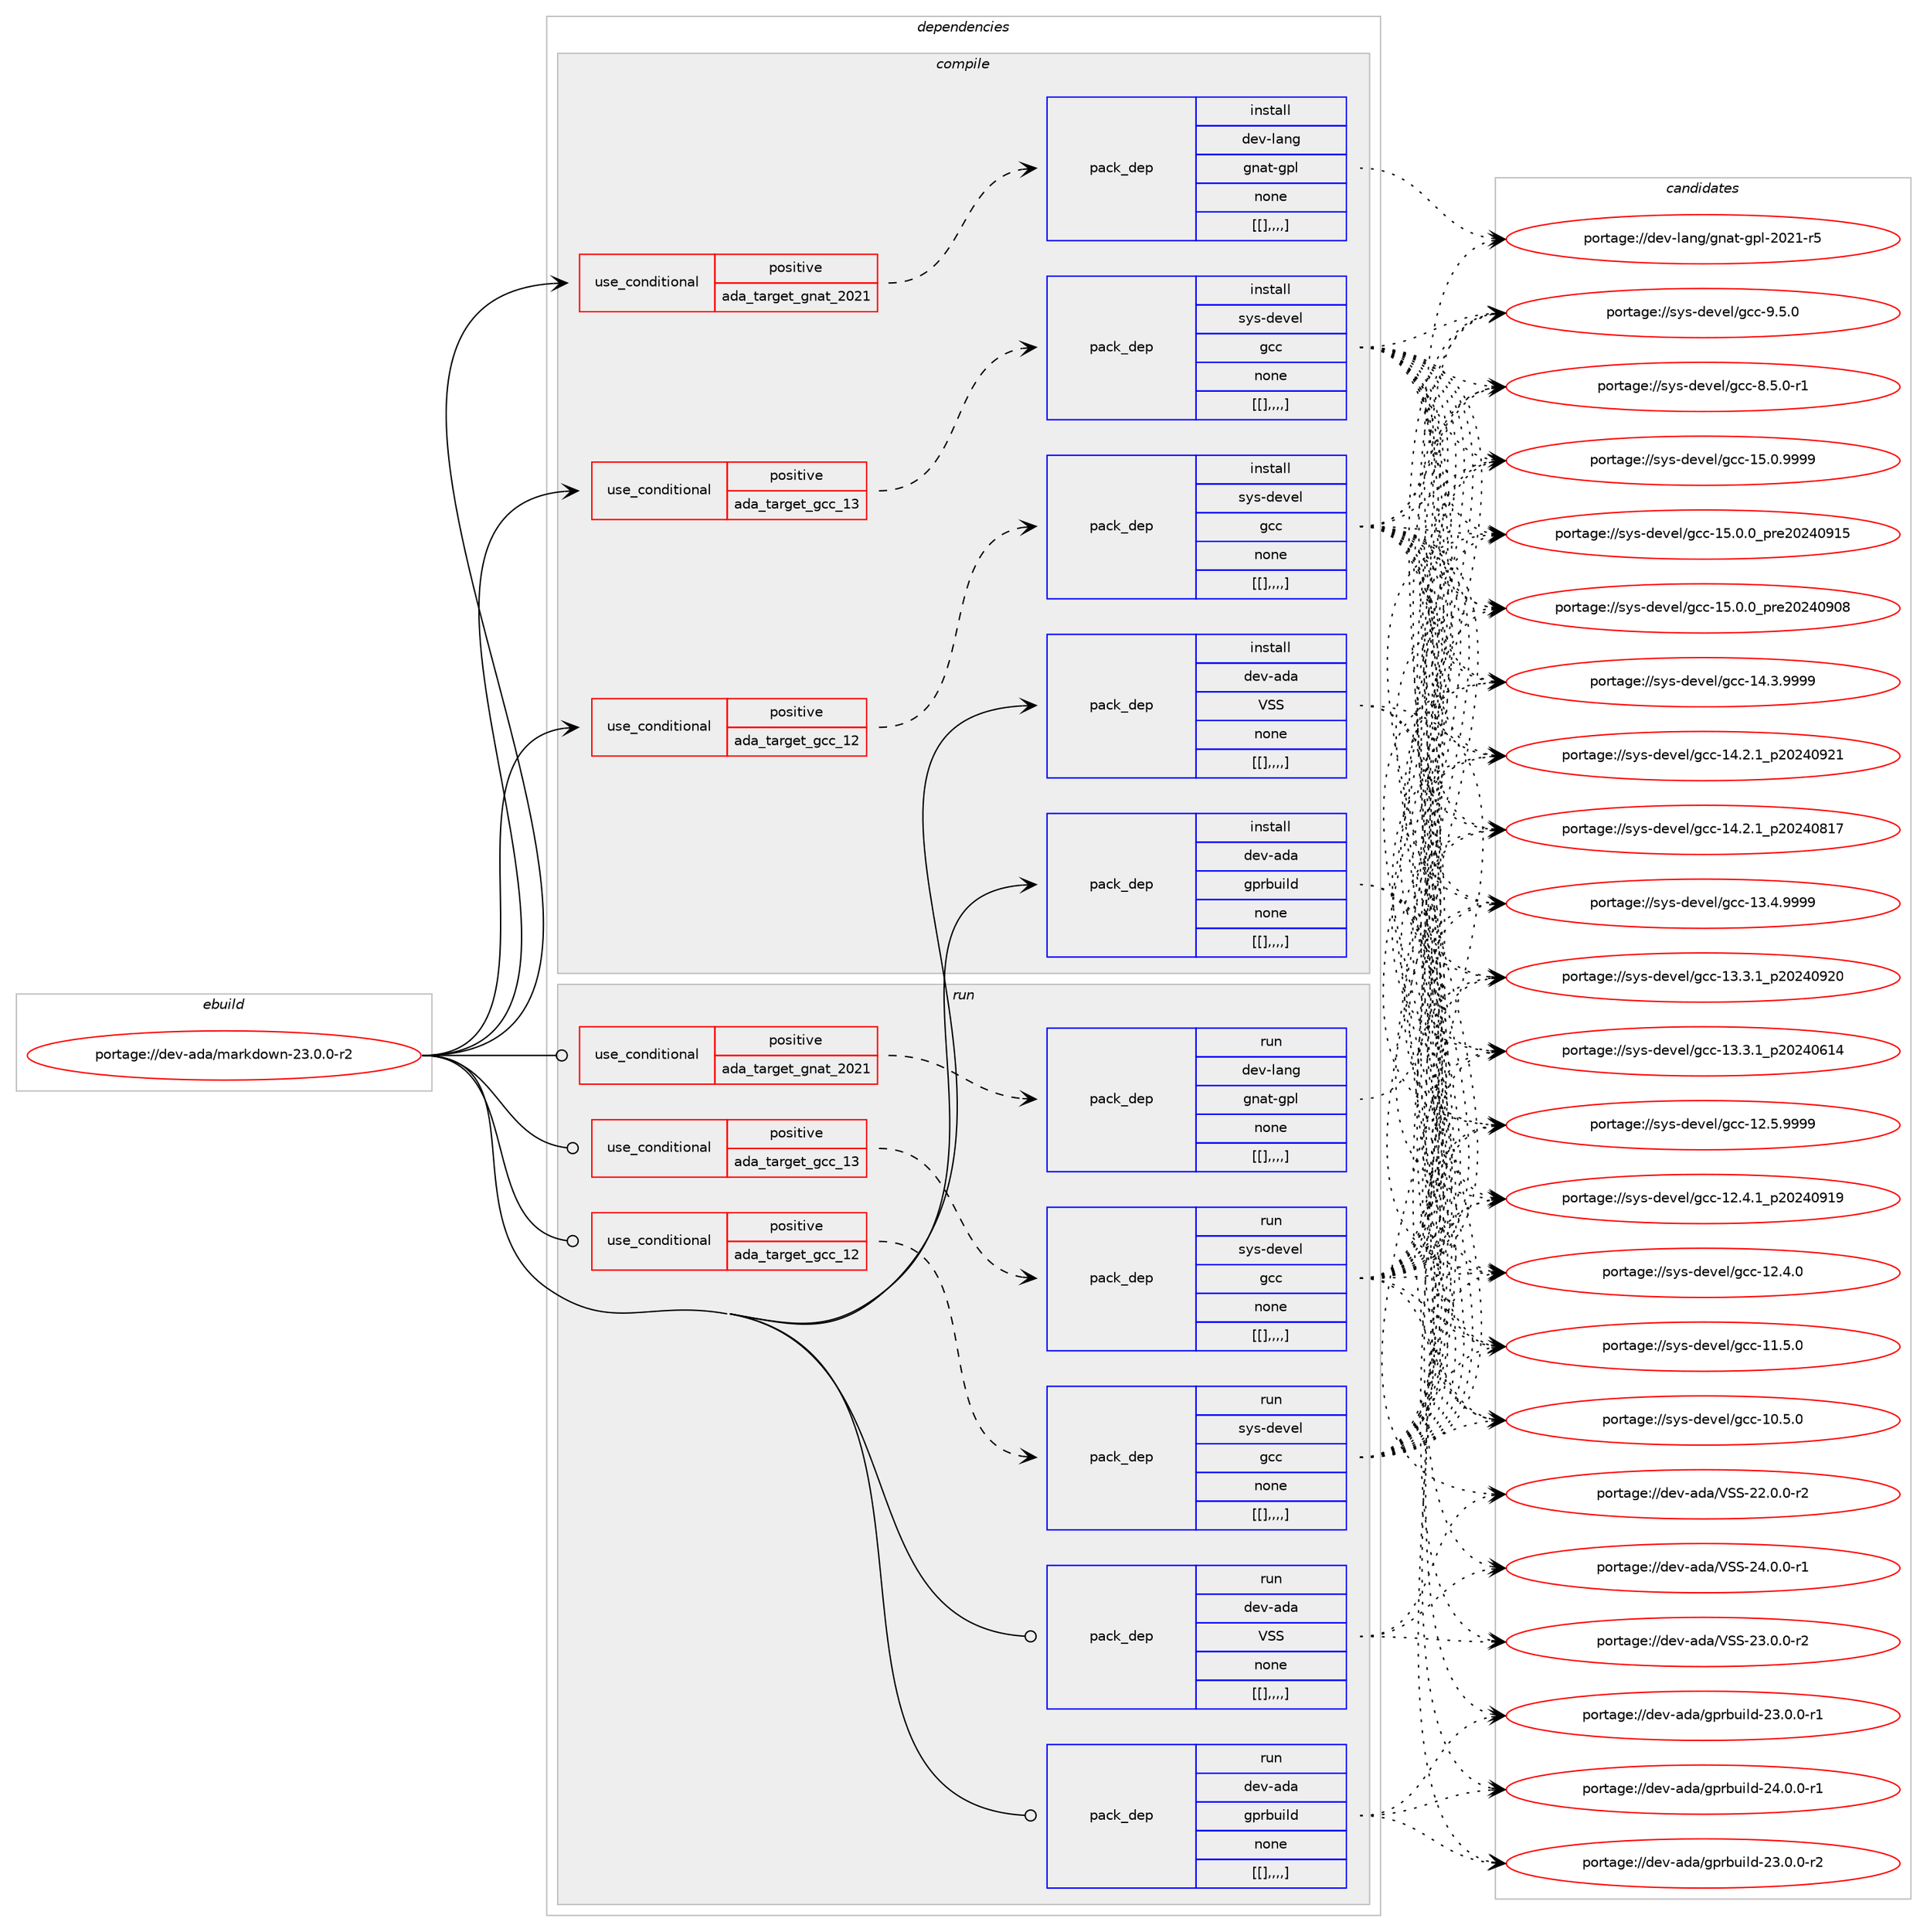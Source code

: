digraph prolog {

# *************
# Graph options
# *************

newrank=true;
concentrate=true;
compound=true;
graph [rankdir=LR,fontname=Helvetica,fontsize=10,ranksep=1.5];#, ranksep=2.5, nodesep=0.2];
edge  [arrowhead=vee];
node  [fontname=Helvetica,fontsize=10];

# **********
# The ebuild
# **********

subgraph cluster_leftcol {
color=gray;
label=<<i>ebuild</i>>;
id [label="portage://dev-ada/markdown-23.0.0-r2", color=red, width=4, href="../dev-ada/markdown-23.0.0-r2.svg"];
}

# ****************
# The dependencies
# ****************

subgraph cluster_midcol {
color=gray;
label=<<i>dependencies</i>>;
subgraph cluster_compile {
fillcolor="#eeeeee";
style=filled;
label=<<i>compile</i>>;
subgraph cond16883 {
dependency63764 [label=<<TABLE BORDER="0" CELLBORDER="1" CELLSPACING="0" CELLPADDING="4"><TR><TD ROWSPAN="3" CELLPADDING="10">use_conditional</TD></TR><TR><TD>positive</TD></TR><TR><TD>ada_target_gcc_12</TD></TR></TABLE>>, shape=none, color=red];
subgraph pack45964 {
dependency63765 [label=<<TABLE BORDER="0" CELLBORDER="1" CELLSPACING="0" CELLPADDING="4" WIDTH="220"><TR><TD ROWSPAN="6" CELLPADDING="30">pack_dep</TD></TR><TR><TD WIDTH="110">install</TD></TR><TR><TD>sys-devel</TD></TR><TR><TD>gcc</TD></TR><TR><TD>none</TD></TR><TR><TD>[[],,,,]</TD></TR></TABLE>>, shape=none, color=blue];
}
dependency63764:e -> dependency63765:w [weight=20,style="dashed",arrowhead="vee"];
}
id:e -> dependency63764:w [weight=20,style="solid",arrowhead="vee"];
subgraph cond16884 {
dependency63766 [label=<<TABLE BORDER="0" CELLBORDER="1" CELLSPACING="0" CELLPADDING="4"><TR><TD ROWSPAN="3" CELLPADDING="10">use_conditional</TD></TR><TR><TD>positive</TD></TR><TR><TD>ada_target_gcc_13</TD></TR></TABLE>>, shape=none, color=red];
subgraph pack45965 {
dependency63767 [label=<<TABLE BORDER="0" CELLBORDER="1" CELLSPACING="0" CELLPADDING="4" WIDTH="220"><TR><TD ROWSPAN="6" CELLPADDING="30">pack_dep</TD></TR><TR><TD WIDTH="110">install</TD></TR><TR><TD>sys-devel</TD></TR><TR><TD>gcc</TD></TR><TR><TD>none</TD></TR><TR><TD>[[],,,,]</TD></TR></TABLE>>, shape=none, color=blue];
}
dependency63766:e -> dependency63767:w [weight=20,style="dashed",arrowhead="vee"];
}
id:e -> dependency63766:w [weight=20,style="solid",arrowhead="vee"];
subgraph cond16885 {
dependency63768 [label=<<TABLE BORDER="0" CELLBORDER="1" CELLSPACING="0" CELLPADDING="4"><TR><TD ROWSPAN="3" CELLPADDING="10">use_conditional</TD></TR><TR><TD>positive</TD></TR><TR><TD>ada_target_gnat_2021</TD></TR></TABLE>>, shape=none, color=red];
subgraph pack45966 {
dependency63769 [label=<<TABLE BORDER="0" CELLBORDER="1" CELLSPACING="0" CELLPADDING="4" WIDTH="220"><TR><TD ROWSPAN="6" CELLPADDING="30">pack_dep</TD></TR><TR><TD WIDTH="110">install</TD></TR><TR><TD>dev-lang</TD></TR><TR><TD>gnat-gpl</TD></TR><TR><TD>none</TD></TR><TR><TD>[[],,,,]</TD></TR></TABLE>>, shape=none, color=blue];
}
dependency63768:e -> dependency63769:w [weight=20,style="dashed",arrowhead="vee"];
}
id:e -> dependency63768:w [weight=20,style="solid",arrowhead="vee"];
subgraph pack45967 {
dependency63770 [label=<<TABLE BORDER="0" CELLBORDER="1" CELLSPACING="0" CELLPADDING="4" WIDTH="220"><TR><TD ROWSPAN="6" CELLPADDING="30">pack_dep</TD></TR><TR><TD WIDTH="110">install</TD></TR><TR><TD>dev-ada</TD></TR><TR><TD>VSS</TD></TR><TR><TD>none</TD></TR><TR><TD>[[],,,,]</TD></TR></TABLE>>, shape=none, color=blue];
}
id:e -> dependency63770:w [weight=20,style="solid",arrowhead="vee"];
subgraph pack45968 {
dependency63771 [label=<<TABLE BORDER="0" CELLBORDER="1" CELLSPACING="0" CELLPADDING="4" WIDTH="220"><TR><TD ROWSPAN="6" CELLPADDING="30">pack_dep</TD></TR><TR><TD WIDTH="110">install</TD></TR><TR><TD>dev-ada</TD></TR><TR><TD>gprbuild</TD></TR><TR><TD>none</TD></TR><TR><TD>[[],,,,]</TD></TR></TABLE>>, shape=none, color=blue];
}
id:e -> dependency63771:w [weight=20,style="solid",arrowhead="vee"];
}
subgraph cluster_compileandrun {
fillcolor="#eeeeee";
style=filled;
label=<<i>compile and run</i>>;
}
subgraph cluster_run {
fillcolor="#eeeeee";
style=filled;
label=<<i>run</i>>;
subgraph cond16886 {
dependency63772 [label=<<TABLE BORDER="0" CELLBORDER="1" CELLSPACING="0" CELLPADDING="4"><TR><TD ROWSPAN="3" CELLPADDING="10">use_conditional</TD></TR><TR><TD>positive</TD></TR><TR><TD>ada_target_gcc_12</TD></TR></TABLE>>, shape=none, color=red];
subgraph pack45969 {
dependency63773 [label=<<TABLE BORDER="0" CELLBORDER="1" CELLSPACING="0" CELLPADDING="4" WIDTH="220"><TR><TD ROWSPAN="6" CELLPADDING="30">pack_dep</TD></TR><TR><TD WIDTH="110">run</TD></TR><TR><TD>sys-devel</TD></TR><TR><TD>gcc</TD></TR><TR><TD>none</TD></TR><TR><TD>[[],,,,]</TD></TR></TABLE>>, shape=none, color=blue];
}
dependency63772:e -> dependency63773:w [weight=20,style="dashed",arrowhead="vee"];
}
id:e -> dependency63772:w [weight=20,style="solid",arrowhead="odot"];
subgraph cond16887 {
dependency63774 [label=<<TABLE BORDER="0" CELLBORDER="1" CELLSPACING="0" CELLPADDING="4"><TR><TD ROWSPAN="3" CELLPADDING="10">use_conditional</TD></TR><TR><TD>positive</TD></TR><TR><TD>ada_target_gcc_13</TD></TR></TABLE>>, shape=none, color=red];
subgraph pack45970 {
dependency63775 [label=<<TABLE BORDER="0" CELLBORDER="1" CELLSPACING="0" CELLPADDING="4" WIDTH="220"><TR><TD ROWSPAN="6" CELLPADDING="30">pack_dep</TD></TR><TR><TD WIDTH="110">run</TD></TR><TR><TD>sys-devel</TD></TR><TR><TD>gcc</TD></TR><TR><TD>none</TD></TR><TR><TD>[[],,,,]</TD></TR></TABLE>>, shape=none, color=blue];
}
dependency63774:e -> dependency63775:w [weight=20,style="dashed",arrowhead="vee"];
}
id:e -> dependency63774:w [weight=20,style="solid",arrowhead="odot"];
subgraph cond16888 {
dependency63776 [label=<<TABLE BORDER="0" CELLBORDER="1" CELLSPACING="0" CELLPADDING="4"><TR><TD ROWSPAN="3" CELLPADDING="10">use_conditional</TD></TR><TR><TD>positive</TD></TR><TR><TD>ada_target_gnat_2021</TD></TR></TABLE>>, shape=none, color=red];
subgraph pack45971 {
dependency63777 [label=<<TABLE BORDER="0" CELLBORDER="1" CELLSPACING="0" CELLPADDING="4" WIDTH="220"><TR><TD ROWSPAN="6" CELLPADDING="30">pack_dep</TD></TR><TR><TD WIDTH="110">run</TD></TR><TR><TD>dev-lang</TD></TR><TR><TD>gnat-gpl</TD></TR><TR><TD>none</TD></TR><TR><TD>[[],,,,]</TD></TR></TABLE>>, shape=none, color=blue];
}
dependency63776:e -> dependency63777:w [weight=20,style="dashed",arrowhead="vee"];
}
id:e -> dependency63776:w [weight=20,style="solid",arrowhead="odot"];
subgraph pack45972 {
dependency63778 [label=<<TABLE BORDER="0" CELLBORDER="1" CELLSPACING="0" CELLPADDING="4" WIDTH="220"><TR><TD ROWSPAN="6" CELLPADDING="30">pack_dep</TD></TR><TR><TD WIDTH="110">run</TD></TR><TR><TD>dev-ada</TD></TR><TR><TD>VSS</TD></TR><TR><TD>none</TD></TR><TR><TD>[[],,,,]</TD></TR></TABLE>>, shape=none, color=blue];
}
id:e -> dependency63778:w [weight=20,style="solid",arrowhead="odot"];
subgraph pack45973 {
dependency63779 [label=<<TABLE BORDER="0" CELLBORDER="1" CELLSPACING="0" CELLPADDING="4" WIDTH="220"><TR><TD ROWSPAN="6" CELLPADDING="30">pack_dep</TD></TR><TR><TD WIDTH="110">run</TD></TR><TR><TD>dev-ada</TD></TR><TR><TD>gprbuild</TD></TR><TR><TD>none</TD></TR><TR><TD>[[],,,,]</TD></TR></TABLE>>, shape=none, color=blue];
}
id:e -> dependency63779:w [weight=20,style="solid",arrowhead="odot"];
}
}

# **************
# The candidates
# **************

subgraph cluster_choices {
rank=same;
color=gray;
label=<<i>candidates</i>>;

subgraph choice45964 {
color=black;
nodesep=1;
choice1151211154510010111810110847103999945495346484657575757 [label="portage://sys-devel/gcc-15.0.9999", color=red, width=4,href="../sys-devel/gcc-15.0.9999.svg"];
choice1151211154510010111810110847103999945495346484648951121141015048505248574953 [label="portage://sys-devel/gcc-15.0.0_pre20240915", color=red, width=4,href="../sys-devel/gcc-15.0.0_pre20240915.svg"];
choice1151211154510010111810110847103999945495346484648951121141015048505248574856 [label="portage://sys-devel/gcc-15.0.0_pre20240908", color=red, width=4,href="../sys-devel/gcc-15.0.0_pre20240908.svg"];
choice1151211154510010111810110847103999945495246514657575757 [label="portage://sys-devel/gcc-14.3.9999", color=red, width=4,href="../sys-devel/gcc-14.3.9999.svg"];
choice1151211154510010111810110847103999945495246504649951125048505248575049 [label="portage://sys-devel/gcc-14.2.1_p20240921", color=red, width=4,href="../sys-devel/gcc-14.2.1_p20240921.svg"];
choice1151211154510010111810110847103999945495246504649951125048505248564955 [label="portage://sys-devel/gcc-14.2.1_p20240817", color=red, width=4,href="../sys-devel/gcc-14.2.1_p20240817.svg"];
choice1151211154510010111810110847103999945495146524657575757 [label="portage://sys-devel/gcc-13.4.9999", color=red, width=4,href="../sys-devel/gcc-13.4.9999.svg"];
choice1151211154510010111810110847103999945495146514649951125048505248575048 [label="portage://sys-devel/gcc-13.3.1_p20240920", color=red, width=4,href="../sys-devel/gcc-13.3.1_p20240920.svg"];
choice1151211154510010111810110847103999945495146514649951125048505248544952 [label="portage://sys-devel/gcc-13.3.1_p20240614", color=red, width=4,href="../sys-devel/gcc-13.3.1_p20240614.svg"];
choice1151211154510010111810110847103999945495046534657575757 [label="portage://sys-devel/gcc-12.5.9999", color=red, width=4,href="../sys-devel/gcc-12.5.9999.svg"];
choice1151211154510010111810110847103999945495046524649951125048505248574957 [label="portage://sys-devel/gcc-12.4.1_p20240919", color=red, width=4,href="../sys-devel/gcc-12.4.1_p20240919.svg"];
choice1151211154510010111810110847103999945495046524648 [label="portage://sys-devel/gcc-12.4.0", color=red, width=4,href="../sys-devel/gcc-12.4.0.svg"];
choice1151211154510010111810110847103999945494946534648 [label="portage://sys-devel/gcc-11.5.0", color=red, width=4,href="../sys-devel/gcc-11.5.0.svg"];
choice1151211154510010111810110847103999945494846534648 [label="portage://sys-devel/gcc-10.5.0", color=red, width=4,href="../sys-devel/gcc-10.5.0.svg"];
choice11512111545100101118101108471039999455746534648 [label="portage://sys-devel/gcc-9.5.0", color=red, width=4,href="../sys-devel/gcc-9.5.0.svg"];
choice115121115451001011181011084710399994556465346484511449 [label="portage://sys-devel/gcc-8.5.0-r1", color=red, width=4,href="../sys-devel/gcc-8.5.0-r1.svg"];
dependency63765:e -> choice1151211154510010111810110847103999945495346484657575757:w [style=dotted,weight="100"];
dependency63765:e -> choice1151211154510010111810110847103999945495346484648951121141015048505248574953:w [style=dotted,weight="100"];
dependency63765:e -> choice1151211154510010111810110847103999945495346484648951121141015048505248574856:w [style=dotted,weight="100"];
dependency63765:e -> choice1151211154510010111810110847103999945495246514657575757:w [style=dotted,weight="100"];
dependency63765:e -> choice1151211154510010111810110847103999945495246504649951125048505248575049:w [style=dotted,weight="100"];
dependency63765:e -> choice1151211154510010111810110847103999945495246504649951125048505248564955:w [style=dotted,weight="100"];
dependency63765:e -> choice1151211154510010111810110847103999945495146524657575757:w [style=dotted,weight="100"];
dependency63765:e -> choice1151211154510010111810110847103999945495146514649951125048505248575048:w [style=dotted,weight="100"];
dependency63765:e -> choice1151211154510010111810110847103999945495146514649951125048505248544952:w [style=dotted,weight="100"];
dependency63765:e -> choice1151211154510010111810110847103999945495046534657575757:w [style=dotted,weight="100"];
dependency63765:e -> choice1151211154510010111810110847103999945495046524649951125048505248574957:w [style=dotted,weight="100"];
dependency63765:e -> choice1151211154510010111810110847103999945495046524648:w [style=dotted,weight="100"];
dependency63765:e -> choice1151211154510010111810110847103999945494946534648:w [style=dotted,weight="100"];
dependency63765:e -> choice1151211154510010111810110847103999945494846534648:w [style=dotted,weight="100"];
dependency63765:e -> choice11512111545100101118101108471039999455746534648:w [style=dotted,weight="100"];
dependency63765:e -> choice115121115451001011181011084710399994556465346484511449:w [style=dotted,weight="100"];
}
subgraph choice45965 {
color=black;
nodesep=1;
choice1151211154510010111810110847103999945495346484657575757 [label="portage://sys-devel/gcc-15.0.9999", color=red, width=4,href="../sys-devel/gcc-15.0.9999.svg"];
choice1151211154510010111810110847103999945495346484648951121141015048505248574953 [label="portage://sys-devel/gcc-15.0.0_pre20240915", color=red, width=4,href="../sys-devel/gcc-15.0.0_pre20240915.svg"];
choice1151211154510010111810110847103999945495346484648951121141015048505248574856 [label="portage://sys-devel/gcc-15.0.0_pre20240908", color=red, width=4,href="../sys-devel/gcc-15.0.0_pre20240908.svg"];
choice1151211154510010111810110847103999945495246514657575757 [label="portage://sys-devel/gcc-14.3.9999", color=red, width=4,href="../sys-devel/gcc-14.3.9999.svg"];
choice1151211154510010111810110847103999945495246504649951125048505248575049 [label="portage://sys-devel/gcc-14.2.1_p20240921", color=red, width=4,href="../sys-devel/gcc-14.2.1_p20240921.svg"];
choice1151211154510010111810110847103999945495246504649951125048505248564955 [label="portage://sys-devel/gcc-14.2.1_p20240817", color=red, width=4,href="../sys-devel/gcc-14.2.1_p20240817.svg"];
choice1151211154510010111810110847103999945495146524657575757 [label="portage://sys-devel/gcc-13.4.9999", color=red, width=4,href="../sys-devel/gcc-13.4.9999.svg"];
choice1151211154510010111810110847103999945495146514649951125048505248575048 [label="portage://sys-devel/gcc-13.3.1_p20240920", color=red, width=4,href="../sys-devel/gcc-13.3.1_p20240920.svg"];
choice1151211154510010111810110847103999945495146514649951125048505248544952 [label="portage://sys-devel/gcc-13.3.1_p20240614", color=red, width=4,href="../sys-devel/gcc-13.3.1_p20240614.svg"];
choice1151211154510010111810110847103999945495046534657575757 [label="portage://sys-devel/gcc-12.5.9999", color=red, width=4,href="../sys-devel/gcc-12.5.9999.svg"];
choice1151211154510010111810110847103999945495046524649951125048505248574957 [label="portage://sys-devel/gcc-12.4.1_p20240919", color=red, width=4,href="../sys-devel/gcc-12.4.1_p20240919.svg"];
choice1151211154510010111810110847103999945495046524648 [label="portage://sys-devel/gcc-12.4.0", color=red, width=4,href="../sys-devel/gcc-12.4.0.svg"];
choice1151211154510010111810110847103999945494946534648 [label="portage://sys-devel/gcc-11.5.0", color=red, width=4,href="../sys-devel/gcc-11.5.0.svg"];
choice1151211154510010111810110847103999945494846534648 [label="portage://sys-devel/gcc-10.5.0", color=red, width=4,href="../sys-devel/gcc-10.5.0.svg"];
choice11512111545100101118101108471039999455746534648 [label="portage://sys-devel/gcc-9.5.0", color=red, width=4,href="../sys-devel/gcc-9.5.0.svg"];
choice115121115451001011181011084710399994556465346484511449 [label="portage://sys-devel/gcc-8.5.0-r1", color=red, width=4,href="../sys-devel/gcc-8.5.0-r1.svg"];
dependency63767:e -> choice1151211154510010111810110847103999945495346484657575757:w [style=dotted,weight="100"];
dependency63767:e -> choice1151211154510010111810110847103999945495346484648951121141015048505248574953:w [style=dotted,weight="100"];
dependency63767:e -> choice1151211154510010111810110847103999945495346484648951121141015048505248574856:w [style=dotted,weight="100"];
dependency63767:e -> choice1151211154510010111810110847103999945495246514657575757:w [style=dotted,weight="100"];
dependency63767:e -> choice1151211154510010111810110847103999945495246504649951125048505248575049:w [style=dotted,weight="100"];
dependency63767:e -> choice1151211154510010111810110847103999945495246504649951125048505248564955:w [style=dotted,weight="100"];
dependency63767:e -> choice1151211154510010111810110847103999945495146524657575757:w [style=dotted,weight="100"];
dependency63767:e -> choice1151211154510010111810110847103999945495146514649951125048505248575048:w [style=dotted,weight="100"];
dependency63767:e -> choice1151211154510010111810110847103999945495146514649951125048505248544952:w [style=dotted,weight="100"];
dependency63767:e -> choice1151211154510010111810110847103999945495046534657575757:w [style=dotted,weight="100"];
dependency63767:e -> choice1151211154510010111810110847103999945495046524649951125048505248574957:w [style=dotted,weight="100"];
dependency63767:e -> choice1151211154510010111810110847103999945495046524648:w [style=dotted,weight="100"];
dependency63767:e -> choice1151211154510010111810110847103999945494946534648:w [style=dotted,weight="100"];
dependency63767:e -> choice1151211154510010111810110847103999945494846534648:w [style=dotted,weight="100"];
dependency63767:e -> choice11512111545100101118101108471039999455746534648:w [style=dotted,weight="100"];
dependency63767:e -> choice115121115451001011181011084710399994556465346484511449:w [style=dotted,weight="100"];
}
subgraph choice45966 {
color=black;
nodesep=1;
choice100101118451089711010347103110971164510311210845504850494511453 [label="portage://dev-lang/gnat-gpl-2021-r5", color=red, width=4,href="../dev-lang/gnat-gpl-2021-r5.svg"];
dependency63769:e -> choice100101118451089711010347103110971164510311210845504850494511453:w [style=dotted,weight="100"];
}
subgraph choice45967 {
color=black;
nodesep=1;
choice10010111845971009747868383455052464846484511449 [label="portage://dev-ada/VSS-24.0.0-r1", color=red, width=4,href="../dev-ada/VSS-24.0.0-r1.svg"];
choice10010111845971009747868383455051464846484511450 [label="portage://dev-ada/VSS-23.0.0-r2", color=red, width=4,href="../dev-ada/VSS-23.0.0-r2.svg"];
choice10010111845971009747868383455050464846484511450 [label="portage://dev-ada/VSS-22.0.0-r2", color=red, width=4,href="../dev-ada/VSS-22.0.0-r2.svg"];
dependency63770:e -> choice10010111845971009747868383455052464846484511449:w [style=dotted,weight="100"];
dependency63770:e -> choice10010111845971009747868383455051464846484511450:w [style=dotted,weight="100"];
dependency63770:e -> choice10010111845971009747868383455050464846484511450:w [style=dotted,weight="100"];
}
subgraph choice45968 {
color=black;
nodesep=1;
choice1001011184597100974710311211498117105108100455052464846484511449 [label="portage://dev-ada/gprbuild-24.0.0-r1", color=red, width=4,href="../dev-ada/gprbuild-24.0.0-r1.svg"];
choice1001011184597100974710311211498117105108100455051464846484511450 [label="portage://dev-ada/gprbuild-23.0.0-r2", color=red, width=4,href="../dev-ada/gprbuild-23.0.0-r2.svg"];
choice1001011184597100974710311211498117105108100455051464846484511449 [label="portage://dev-ada/gprbuild-23.0.0-r1", color=red, width=4,href="../dev-ada/gprbuild-23.0.0-r1.svg"];
dependency63771:e -> choice1001011184597100974710311211498117105108100455052464846484511449:w [style=dotted,weight="100"];
dependency63771:e -> choice1001011184597100974710311211498117105108100455051464846484511450:w [style=dotted,weight="100"];
dependency63771:e -> choice1001011184597100974710311211498117105108100455051464846484511449:w [style=dotted,weight="100"];
}
subgraph choice45969 {
color=black;
nodesep=1;
choice1151211154510010111810110847103999945495346484657575757 [label="portage://sys-devel/gcc-15.0.9999", color=red, width=4,href="../sys-devel/gcc-15.0.9999.svg"];
choice1151211154510010111810110847103999945495346484648951121141015048505248574953 [label="portage://sys-devel/gcc-15.0.0_pre20240915", color=red, width=4,href="../sys-devel/gcc-15.0.0_pre20240915.svg"];
choice1151211154510010111810110847103999945495346484648951121141015048505248574856 [label="portage://sys-devel/gcc-15.0.0_pre20240908", color=red, width=4,href="../sys-devel/gcc-15.0.0_pre20240908.svg"];
choice1151211154510010111810110847103999945495246514657575757 [label="portage://sys-devel/gcc-14.3.9999", color=red, width=4,href="../sys-devel/gcc-14.3.9999.svg"];
choice1151211154510010111810110847103999945495246504649951125048505248575049 [label="portage://sys-devel/gcc-14.2.1_p20240921", color=red, width=4,href="../sys-devel/gcc-14.2.1_p20240921.svg"];
choice1151211154510010111810110847103999945495246504649951125048505248564955 [label="portage://sys-devel/gcc-14.2.1_p20240817", color=red, width=4,href="../sys-devel/gcc-14.2.1_p20240817.svg"];
choice1151211154510010111810110847103999945495146524657575757 [label="portage://sys-devel/gcc-13.4.9999", color=red, width=4,href="../sys-devel/gcc-13.4.9999.svg"];
choice1151211154510010111810110847103999945495146514649951125048505248575048 [label="portage://sys-devel/gcc-13.3.1_p20240920", color=red, width=4,href="../sys-devel/gcc-13.3.1_p20240920.svg"];
choice1151211154510010111810110847103999945495146514649951125048505248544952 [label="portage://sys-devel/gcc-13.3.1_p20240614", color=red, width=4,href="../sys-devel/gcc-13.3.1_p20240614.svg"];
choice1151211154510010111810110847103999945495046534657575757 [label="portage://sys-devel/gcc-12.5.9999", color=red, width=4,href="../sys-devel/gcc-12.5.9999.svg"];
choice1151211154510010111810110847103999945495046524649951125048505248574957 [label="portage://sys-devel/gcc-12.4.1_p20240919", color=red, width=4,href="../sys-devel/gcc-12.4.1_p20240919.svg"];
choice1151211154510010111810110847103999945495046524648 [label="portage://sys-devel/gcc-12.4.0", color=red, width=4,href="../sys-devel/gcc-12.4.0.svg"];
choice1151211154510010111810110847103999945494946534648 [label="portage://sys-devel/gcc-11.5.0", color=red, width=4,href="../sys-devel/gcc-11.5.0.svg"];
choice1151211154510010111810110847103999945494846534648 [label="portage://sys-devel/gcc-10.5.0", color=red, width=4,href="../sys-devel/gcc-10.5.0.svg"];
choice11512111545100101118101108471039999455746534648 [label="portage://sys-devel/gcc-9.5.0", color=red, width=4,href="../sys-devel/gcc-9.5.0.svg"];
choice115121115451001011181011084710399994556465346484511449 [label="portage://sys-devel/gcc-8.5.0-r1", color=red, width=4,href="../sys-devel/gcc-8.5.0-r1.svg"];
dependency63773:e -> choice1151211154510010111810110847103999945495346484657575757:w [style=dotted,weight="100"];
dependency63773:e -> choice1151211154510010111810110847103999945495346484648951121141015048505248574953:w [style=dotted,weight="100"];
dependency63773:e -> choice1151211154510010111810110847103999945495346484648951121141015048505248574856:w [style=dotted,weight="100"];
dependency63773:e -> choice1151211154510010111810110847103999945495246514657575757:w [style=dotted,weight="100"];
dependency63773:e -> choice1151211154510010111810110847103999945495246504649951125048505248575049:w [style=dotted,weight="100"];
dependency63773:e -> choice1151211154510010111810110847103999945495246504649951125048505248564955:w [style=dotted,weight="100"];
dependency63773:e -> choice1151211154510010111810110847103999945495146524657575757:w [style=dotted,weight="100"];
dependency63773:e -> choice1151211154510010111810110847103999945495146514649951125048505248575048:w [style=dotted,weight="100"];
dependency63773:e -> choice1151211154510010111810110847103999945495146514649951125048505248544952:w [style=dotted,weight="100"];
dependency63773:e -> choice1151211154510010111810110847103999945495046534657575757:w [style=dotted,weight="100"];
dependency63773:e -> choice1151211154510010111810110847103999945495046524649951125048505248574957:w [style=dotted,weight="100"];
dependency63773:e -> choice1151211154510010111810110847103999945495046524648:w [style=dotted,weight="100"];
dependency63773:e -> choice1151211154510010111810110847103999945494946534648:w [style=dotted,weight="100"];
dependency63773:e -> choice1151211154510010111810110847103999945494846534648:w [style=dotted,weight="100"];
dependency63773:e -> choice11512111545100101118101108471039999455746534648:w [style=dotted,weight="100"];
dependency63773:e -> choice115121115451001011181011084710399994556465346484511449:w [style=dotted,weight="100"];
}
subgraph choice45970 {
color=black;
nodesep=1;
choice1151211154510010111810110847103999945495346484657575757 [label="portage://sys-devel/gcc-15.0.9999", color=red, width=4,href="../sys-devel/gcc-15.0.9999.svg"];
choice1151211154510010111810110847103999945495346484648951121141015048505248574953 [label="portage://sys-devel/gcc-15.0.0_pre20240915", color=red, width=4,href="../sys-devel/gcc-15.0.0_pre20240915.svg"];
choice1151211154510010111810110847103999945495346484648951121141015048505248574856 [label="portage://sys-devel/gcc-15.0.0_pre20240908", color=red, width=4,href="../sys-devel/gcc-15.0.0_pre20240908.svg"];
choice1151211154510010111810110847103999945495246514657575757 [label="portage://sys-devel/gcc-14.3.9999", color=red, width=4,href="../sys-devel/gcc-14.3.9999.svg"];
choice1151211154510010111810110847103999945495246504649951125048505248575049 [label="portage://sys-devel/gcc-14.2.1_p20240921", color=red, width=4,href="../sys-devel/gcc-14.2.1_p20240921.svg"];
choice1151211154510010111810110847103999945495246504649951125048505248564955 [label="portage://sys-devel/gcc-14.2.1_p20240817", color=red, width=4,href="../sys-devel/gcc-14.2.1_p20240817.svg"];
choice1151211154510010111810110847103999945495146524657575757 [label="portage://sys-devel/gcc-13.4.9999", color=red, width=4,href="../sys-devel/gcc-13.4.9999.svg"];
choice1151211154510010111810110847103999945495146514649951125048505248575048 [label="portage://sys-devel/gcc-13.3.1_p20240920", color=red, width=4,href="../sys-devel/gcc-13.3.1_p20240920.svg"];
choice1151211154510010111810110847103999945495146514649951125048505248544952 [label="portage://sys-devel/gcc-13.3.1_p20240614", color=red, width=4,href="../sys-devel/gcc-13.3.1_p20240614.svg"];
choice1151211154510010111810110847103999945495046534657575757 [label="portage://sys-devel/gcc-12.5.9999", color=red, width=4,href="../sys-devel/gcc-12.5.9999.svg"];
choice1151211154510010111810110847103999945495046524649951125048505248574957 [label="portage://sys-devel/gcc-12.4.1_p20240919", color=red, width=4,href="../sys-devel/gcc-12.4.1_p20240919.svg"];
choice1151211154510010111810110847103999945495046524648 [label="portage://sys-devel/gcc-12.4.0", color=red, width=4,href="../sys-devel/gcc-12.4.0.svg"];
choice1151211154510010111810110847103999945494946534648 [label="portage://sys-devel/gcc-11.5.0", color=red, width=4,href="../sys-devel/gcc-11.5.0.svg"];
choice1151211154510010111810110847103999945494846534648 [label="portage://sys-devel/gcc-10.5.0", color=red, width=4,href="../sys-devel/gcc-10.5.0.svg"];
choice11512111545100101118101108471039999455746534648 [label="portage://sys-devel/gcc-9.5.0", color=red, width=4,href="../sys-devel/gcc-9.5.0.svg"];
choice115121115451001011181011084710399994556465346484511449 [label="portage://sys-devel/gcc-8.5.0-r1", color=red, width=4,href="../sys-devel/gcc-8.5.0-r1.svg"];
dependency63775:e -> choice1151211154510010111810110847103999945495346484657575757:w [style=dotted,weight="100"];
dependency63775:e -> choice1151211154510010111810110847103999945495346484648951121141015048505248574953:w [style=dotted,weight="100"];
dependency63775:e -> choice1151211154510010111810110847103999945495346484648951121141015048505248574856:w [style=dotted,weight="100"];
dependency63775:e -> choice1151211154510010111810110847103999945495246514657575757:w [style=dotted,weight="100"];
dependency63775:e -> choice1151211154510010111810110847103999945495246504649951125048505248575049:w [style=dotted,weight="100"];
dependency63775:e -> choice1151211154510010111810110847103999945495246504649951125048505248564955:w [style=dotted,weight="100"];
dependency63775:e -> choice1151211154510010111810110847103999945495146524657575757:w [style=dotted,weight="100"];
dependency63775:e -> choice1151211154510010111810110847103999945495146514649951125048505248575048:w [style=dotted,weight="100"];
dependency63775:e -> choice1151211154510010111810110847103999945495146514649951125048505248544952:w [style=dotted,weight="100"];
dependency63775:e -> choice1151211154510010111810110847103999945495046534657575757:w [style=dotted,weight="100"];
dependency63775:e -> choice1151211154510010111810110847103999945495046524649951125048505248574957:w [style=dotted,weight="100"];
dependency63775:e -> choice1151211154510010111810110847103999945495046524648:w [style=dotted,weight="100"];
dependency63775:e -> choice1151211154510010111810110847103999945494946534648:w [style=dotted,weight="100"];
dependency63775:e -> choice1151211154510010111810110847103999945494846534648:w [style=dotted,weight="100"];
dependency63775:e -> choice11512111545100101118101108471039999455746534648:w [style=dotted,weight="100"];
dependency63775:e -> choice115121115451001011181011084710399994556465346484511449:w [style=dotted,weight="100"];
}
subgraph choice45971 {
color=black;
nodesep=1;
choice100101118451089711010347103110971164510311210845504850494511453 [label="portage://dev-lang/gnat-gpl-2021-r5", color=red, width=4,href="../dev-lang/gnat-gpl-2021-r5.svg"];
dependency63777:e -> choice100101118451089711010347103110971164510311210845504850494511453:w [style=dotted,weight="100"];
}
subgraph choice45972 {
color=black;
nodesep=1;
choice10010111845971009747868383455052464846484511449 [label="portage://dev-ada/VSS-24.0.0-r1", color=red, width=4,href="../dev-ada/VSS-24.0.0-r1.svg"];
choice10010111845971009747868383455051464846484511450 [label="portage://dev-ada/VSS-23.0.0-r2", color=red, width=4,href="../dev-ada/VSS-23.0.0-r2.svg"];
choice10010111845971009747868383455050464846484511450 [label="portage://dev-ada/VSS-22.0.0-r2", color=red, width=4,href="../dev-ada/VSS-22.0.0-r2.svg"];
dependency63778:e -> choice10010111845971009747868383455052464846484511449:w [style=dotted,weight="100"];
dependency63778:e -> choice10010111845971009747868383455051464846484511450:w [style=dotted,weight="100"];
dependency63778:e -> choice10010111845971009747868383455050464846484511450:w [style=dotted,weight="100"];
}
subgraph choice45973 {
color=black;
nodesep=1;
choice1001011184597100974710311211498117105108100455052464846484511449 [label="portage://dev-ada/gprbuild-24.0.0-r1", color=red, width=4,href="../dev-ada/gprbuild-24.0.0-r1.svg"];
choice1001011184597100974710311211498117105108100455051464846484511450 [label="portage://dev-ada/gprbuild-23.0.0-r2", color=red, width=4,href="../dev-ada/gprbuild-23.0.0-r2.svg"];
choice1001011184597100974710311211498117105108100455051464846484511449 [label="portage://dev-ada/gprbuild-23.0.0-r1", color=red, width=4,href="../dev-ada/gprbuild-23.0.0-r1.svg"];
dependency63779:e -> choice1001011184597100974710311211498117105108100455052464846484511449:w [style=dotted,weight="100"];
dependency63779:e -> choice1001011184597100974710311211498117105108100455051464846484511450:w [style=dotted,weight="100"];
dependency63779:e -> choice1001011184597100974710311211498117105108100455051464846484511449:w [style=dotted,weight="100"];
}
}

}
